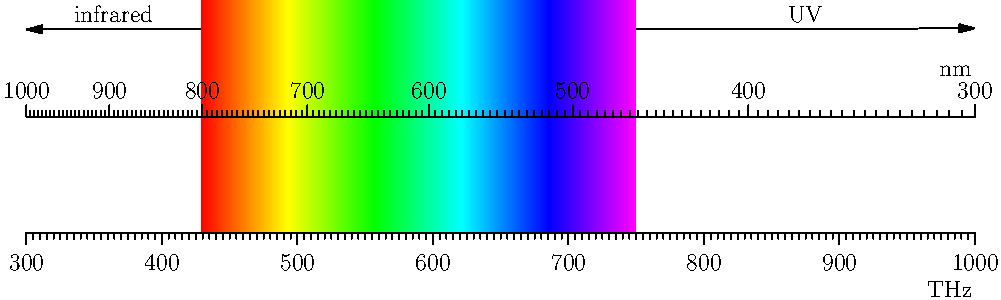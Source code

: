 import graph; 
import palette;
texpreamble("\usepackage[amssymb,thinqspace,thinspace]{SIunits}"); 
 
size(500,150,keepAspect=false); 
//unitsize(200cm);

real c=3e8;
real nm=1e-9;
real freq(real lambda) {return c/(lambda*nm);}
real freq_t(real lambda) {return freq(lambda)*1e-12;}
real lambda(real f) {return c/(f*nm);}
real lambda_t(real f_thz){return lambda(f_thz*1e12);}
 
real fmin=freq_t(1000);		// 1000 nm -> Hz
real fmax=freq_t(300);		// 300  nm -> Hz
 
scale(Linear(true),Linear(true)); 
xlimits(fmin,fmax); 
ylimits(0,1); 
 
real uv=freq_t(400);		// 400 nm -> Hz
real uv_short=freq_t(100);       	// 100 nm -> Hz
uv_short = min(fmax, uv_short);	// Trim to fmax
real ir=freq_t(700);		// 700 nm -> Hz
real ir_long=freq_t(5000);	// 5  \um -> Hz
ir_long = max(fmin, ir_long);	// Trip to fmin


bounds visible=bounds(Scale(uv).x,Scale(ir).x);
palette(visible,uv,ir+(0,2),Bottom,Rainbow(),invisible);

xaxis(Label("\tera\hertz",1),Bottom(extend=true),xmin=fmin, xmax=fmax, RightTicks(n=20),above=true); 
 
real log10Left(real x) {return -log10(x);}
real pow10Left(real x) {return pow10(-x);}

scaleT LogLeft=scaleT(log10Left,pow10Left,logarithmic=false);

picture q=secondaryX(new void(picture p) { 
    scale(p,LogLeft,Linear); 
    xlimits(p,lambda_t(fmax),lambda_t(fmin));
    ylimits(p,0,1); 
    xaxis(p,Label("\nano\metre",1,0.01N),Top,LeftTicks(n=20)); 
  }); 
 
add(q,above=true); 

margin margin=PenMargin(0,0);
// draw("radio",Scale((10,1))--Scale((5e12,1)),S,Arrow); 
draw("infrared",Scale((ir_long,1.75))--Scale(shift(0,1.75)*ir),LeftSide,BeginArrow,margin);
draw("UV",Scale(shift(0,1.75)*uv)--Scale((uv_short,1.76)),LeftSide,EndArrow,margin);
// draw("x-rays",Scale((1e16,1))--Scale((1e21,1)),RightSide,Arrows); 
// draw("$\gamma$-rays",Scale((fmax,1.75))--Scale((2e18,1.75)),Arrow); 
